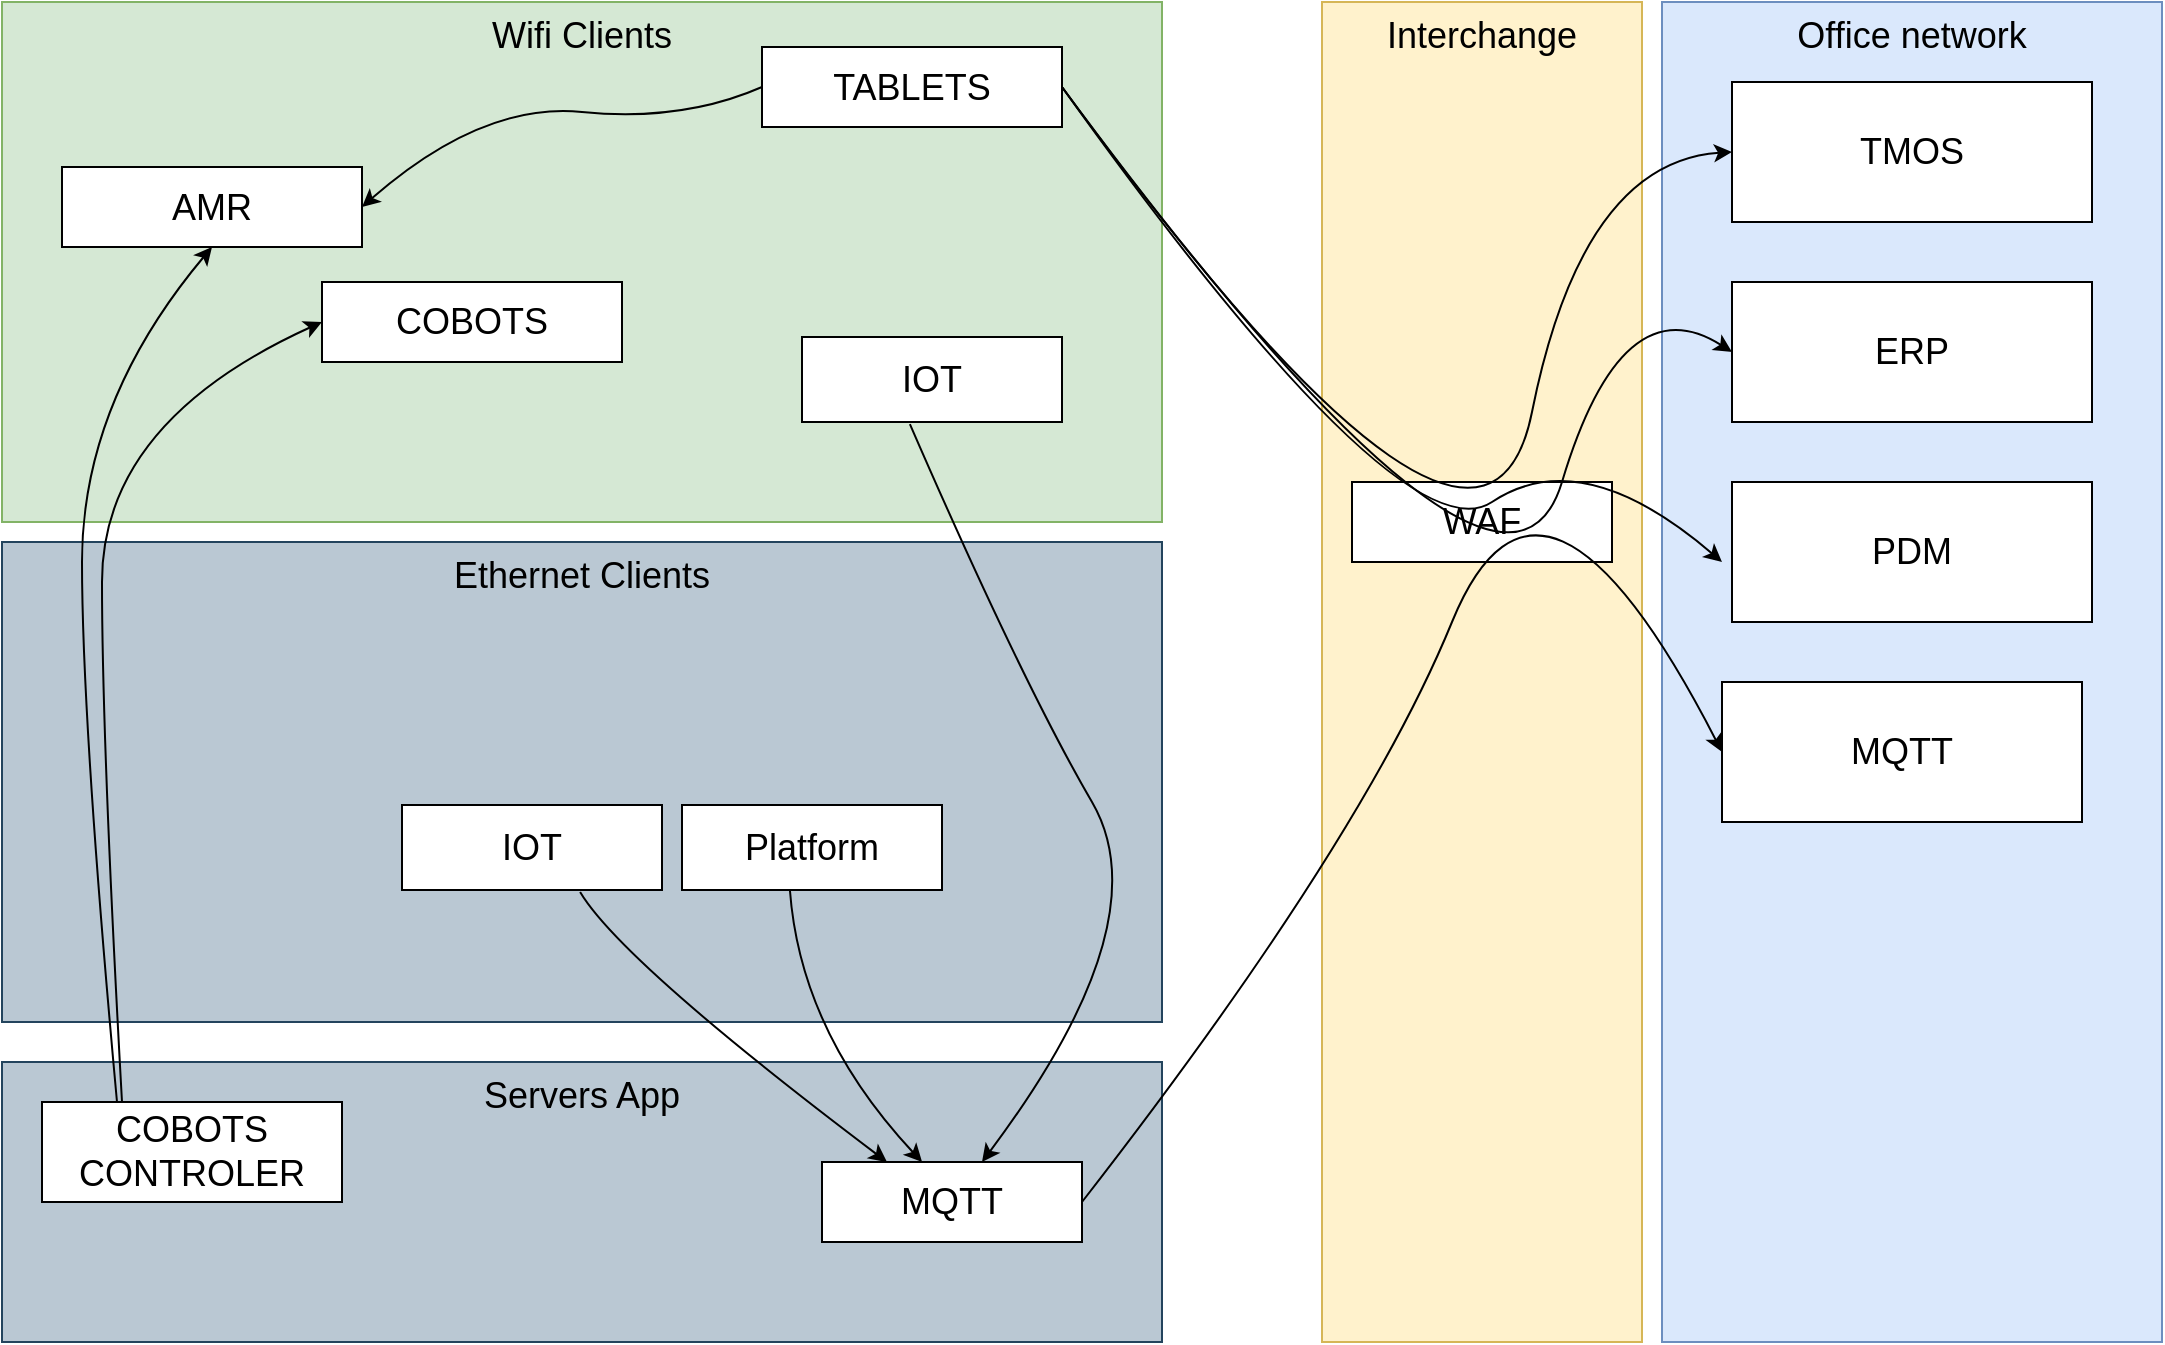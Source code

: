 <mxfile version="20.3.3" type="github">
  <diagram id="R2lEEEUBdFMjLlhIrx00" name="Page-1">
    <mxGraphModel dx="1653" dy="1127" grid="1" gridSize="10" guides="1" tooltips="1" connect="1" arrows="1" fold="1" page="1" pageScale="1" pageWidth="1169" pageHeight="827" math="0" shadow="0" extFonts="Permanent Marker^https://fonts.googleapis.com/css?family=Permanent+Marker">
      <root>
        <mxCell id="0" />
        <mxCell id="1" parent="0" />
        <mxCell id="qvEiRLsKLe_XJbmpoSon-26" value="Servers App" style="rounded=0;whiteSpace=wrap;html=1;labelBackgroundColor=none;labelBorderColor=none;fontSize=18;fillColor=#bac8d3;strokeColor=#23445d;verticalAlign=top;" vertex="1" parent="1">
          <mxGeometry x="70" y="620" width="580" height="140" as="geometry" />
        </mxCell>
        <mxCell id="qvEiRLsKLe_XJbmpoSon-19" value="Office network" style="rounded=0;whiteSpace=wrap;html=1;fontSize=18;labelBackgroundColor=none;labelBorderColor=none;fillColor=#dae8fc;strokeColor=#6c8ebf;verticalAlign=top;" vertex="1" parent="1">
          <mxGeometry x="900" y="90" width="250" height="670" as="geometry" />
        </mxCell>
        <mxCell id="qvEiRLsKLe_XJbmpoSon-22" value="Ethernet Clients" style="rounded=0;whiteSpace=wrap;html=1;labelBackgroundColor=none;labelBorderColor=none;fontSize=18;fillColor=#bac8d3;strokeColor=#23445d;verticalAlign=top;" vertex="1" parent="1">
          <mxGeometry x="70" y="360" width="580" height="240" as="geometry" />
        </mxCell>
        <mxCell id="qvEiRLsKLe_XJbmpoSon-21" value="Wifi Clients" style="rounded=0;whiteSpace=wrap;html=1;labelBackgroundColor=none;labelBorderColor=none;fontSize=18;fillColor=#d5e8d4;strokeColor=#82b366;verticalAlign=top;" vertex="1" parent="1">
          <mxGeometry x="70" y="90" width="580" height="260" as="geometry" />
        </mxCell>
        <mxCell id="qvEiRLsKLe_XJbmpoSon-4" value="TMOS" style="rounded=0;whiteSpace=wrap;html=1;fontSize=18;" vertex="1" parent="1">
          <mxGeometry x="935" y="130" width="180" height="70" as="geometry" />
        </mxCell>
        <mxCell id="qvEiRLsKLe_XJbmpoSon-5" value="AMR" style="rounded=0;whiteSpace=wrap;html=1;fontSize=18;" vertex="1" parent="1">
          <mxGeometry x="100" y="172.5" width="150" height="40" as="geometry" />
        </mxCell>
        <mxCell id="qvEiRLsKLe_XJbmpoSon-6" value="COBOTS" style="rounded=0;whiteSpace=wrap;html=1;fontSize=18;" vertex="1" parent="1">
          <mxGeometry x="230" y="230" width="150" height="40" as="geometry" />
        </mxCell>
        <mxCell id="qvEiRLsKLe_XJbmpoSon-7" value="IOT" style="rounded=0;whiteSpace=wrap;html=1;fontSize=18;" vertex="1" parent="1">
          <mxGeometry x="270" y="491.5" width="130" height="42.5" as="geometry" />
        </mxCell>
        <mxCell id="qvEiRLsKLe_XJbmpoSon-8" value="TABLETS" style="rounded=0;whiteSpace=wrap;html=1;fontSize=18;" vertex="1" parent="1">
          <mxGeometry x="450" y="112.5" width="150" height="40" as="geometry" />
        </mxCell>
        <mxCell id="qvEiRLsKLe_XJbmpoSon-9" value="COBOTS CONTROLER" style="rounded=0;whiteSpace=wrap;html=1;fontSize=18;" vertex="1" parent="1">
          <mxGeometry x="90" y="640" width="150" height="50" as="geometry" />
        </mxCell>
        <mxCell id="qvEiRLsKLe_XJbmpoSon-16" value="MQTT" style="rounded=0;whiteSpace=wrap;html=1;fontSize=18;" vertex="1" parent="1">
          <mxGeometry x="480" y="670" width="130" height="40" as="geometry" />
        </mxCell>
        <mxCell id="qvEiRLsKLe_XJbmpoSon-20" value="Interchange" style="rounded=0;whiteSpace=wrap;html=1;fontSize=18;labelBackgroundColor=none;labelBorderColor=none;fillColor=#fff2cc;strokeColor=#d6b656;verticalAlign=top;" vertex="1" parent="1">
          <mxGeometry x="730" y="90" width="160" height="670" as="geometry" />
        </mxCell>
        <mxCell id="qvEiRLsKLe_XJbmpoSon-17" value="WAF" style="rounded=0;whiteSpace=wrap;html=1;fontSize=18;" vertex="1" parent="1">
          <mxGeometry x="745" y="330" width="130" height="40" as="geometry" />
        </mxCell>
        <mxCell id="qvEiRLsKLe_XJbmpoSon-23" value="ERP" style="rounded=0;whiteSpace=wrap;html=1;fontSize=18;" vertex="1" parent="1">
          <mxGeometry x="935" y="230" width="180" height="70" as="geometry" />
        </mxCell>
        <mxCell id="qvEiRLsKLe_XJbmpoSon-24" value="PDM&lt;span style=&quot;color: rgba(0, 0, 0, 0); font-family: monospace; font-size: 0px; text-align: start;&quot;&gt;%3CmxGraphModel%3E%3Croot%3E%3CmxCell%20id%3D%220%22%2F%3E%3CmxCell%20id%3D%221%22%20parent%3D%220%22%2F%3E%3CmxCell%20id%3D%222%22%20value%3D%22TMOS%22%20style%3D%22rounded%3D0%3BwhiteSpace%3Dwrap%3Bhtml%3D1%3BfontSize%3D18%3B%22%20vertex%3D%221%22%20parent%3D%221%22%3E%3CmxGeometry%20x%3D%22935%22%20y%3D%22130%22%20width%3D%22180%22%20height%3D%2270%22%20as%3D%22geometry%22%2F%3E%3C%2FmxCell%3E%3C%2Froot%3E%3C%2FmxGraphModel%3E&lt;/span&gt;" style="rounded=0;whiteSpace=wrap;html=1;fontSize=18;" vertex="1" parent="1">
          <mxGeometry x="935" y="330" width="180" height="70" as="geometry" />
        </mxCell>
        <mxCell id="qvEiRLsKLe_XJbmpoSon-25" value="MQTT" style="rounded=0;whiteSpace=wrap;html=1;fontSize=18;" vertex="1" parent="1">
          <mxGeometry x="930" y="430" width="180" height="70" as="geometry" />
        </mxCell>
        <mxCell id="qvEiRLsKLe_XJbmpoSon-27" value="IOT" style="rounded=0;whiteSpace=wrap;html=1;fontSize=18;" vertex="1" parent="1">
          <mxGeometry x="470" y="257.5" width="130" height="42.5" as="geometry" />
        </mxCell>
        <mxCell id="qvEiRLsKLe_XJbmpoSon-28" value="Platform" style="rounded=0;whiteSpace=wrap;html=1;fontSize=18;" vertex="1" parent="1">
          <mxGeometry x="410" y="491.5" width="130" height="42.5" as="geometry" />
        </mxCell>
        <mxCell id="qvEiRLsKLe_XJbmpoSon-31" value="" style="curved=1;endArrow=classic;html=1;rounded=0;fontSize=18;exitX=0.415;exitY=1.024;exitDx=0;exitDy=0;exitPerimeter=0;" edge="1" parent="1" source="qvEiRLsKLe_XJbmpoSon-27" target="qvEiRLsKLe_XJbmpoSon-16">
          <mxGeometry width="50" height="50" relative="1" as="geometry">
            <mxPoint x="700" y="510" as="sourcePoint" />
            <mxPoint x="750" y="460" as="targetPoint" />
            <Array as="points">
              <mxPoint x="580" y="430" />
              <mxPoint x="650" y="550" />
            </Array>
          </mxGeometry>
        </mxCell>
        <mxCell id="qvEiRLsKLe_XJbmpoSon-35" value="" style="curved=1;endArrow=classic;html=1;rounded=0;fontSize=18;exitX=1;exitY=0.5;exitDx=0;exitDy=0;entryX=0;entryY=0.5;entryDx=0;entryDy=0;" edge="1" parent="1" source="qvEiRLsKLe_XJbmpoSon-16" target="qvEiRLsKLe_XJbmpoSon-25">
          <mxGeometry width="50" height="50" relative="1" as="geometry">
            <mxPoint x="700" y="510" as="sourcePoint" />
            <mxPoint x="750" y="460" as="targetPoint" />
            <Array as="points">
              <mxPoint x="750" y="510" />
              <mxPoint x="840" y="290" />
            </Array>
          </mxGeometry>
        </mxCell>
        <mxCell id="qvEiRLsKLe_XJbmpoSon-36" value="" style="curved=1;endArrow=classic;html=1;rounded=0;fontSize=18;exitX=1;exitY=0.5;exitDx=0;exitDy=0;entryX=0;entryY=0.5;entryDx=0;entryDy=0;" edge="1" parent="1" source="qvEiRLsKLe_XJbmpoSon-8" target="qvEiRLsKLe_XJbmpoSon-4">
          <mxGeometry width="50" height="50" relative="1" as="geometry">
            <mxPoint x="700" y="510" as="sourcePoint" />
            <mxPoint x="750" y="460" as="targetPoint" />
            <Array as="points">
              <mxPoint x="810" y="420" />
              <mxPoint x="860" y="170" />
            </Array>
          </mxGeometry>
        </mxCell>
        <mxCell id="qvEiRLsKLe_XJbmpoSon-37" value="" style="curved=1;endArrow=classic;html=1;rounded=0;fontSize=18;exitX=1;exitY=0.5;exitDx=0;exitDy=0;entryX=0;entryY=0.5;entryDx=0;entryDy=0;" edge="1" parent="1" source="qvEiRLsKLe_XJbmpoSon-8" target="qvEiRLsKLe_XJbmpoSon-23">
          <mxGeometry width="50" height="50" relative="1" as="geometry">
            <mxPoint x="610" y="142.5" as="sourcePoint" />
            <mxPoint x="945" y="175" as="targetPoint" />
            <Array as="points">
              <mxPoint x="820" y="430" />
              <mxPoint x="880" y="230" />
            </Array>
          </mxGeometry>
        </mxCell>
        <mxCell id="qvEiRLsKLe_XJbmpoSon-38" value="" style="curved=1;endArrow=classic;html=1;rounded=0;fontSize=18;exitX=1;exitY=0.5;exitDx=0;exitDy=0;" edge="1" parent="1" source="qvEiRLsKLe_XJbmpoSon-8">
          <mxGeometry width="50" height="50" relative="1" as="geometry">
            <mxPoint x="620" y="152.5" as="sourcePoint" />
            <mxPoint x="930" y="370" as="targetPoint" />
            <Array as="points">
              <mxPoint x="770" y="370" />
              <mxPoint x="860" y="310" />
            </Array>
          </mxGeometry>
        </mxCell>
        <mxCell id="qvEiRLsKLe_XJbmpoSon-40" value="" style="curved=1;endArrow=classic;html=1;rounded=0;fontSize=18;exitX=0.25;exitY=0;exitDx=0;exitDy=0;entryX=0.5;entryY=1;entryDx=0;entryDy=0;" edge="1" parent="1" source="qvEiRLsKLe_XJbmpoSon-9" target="qvEiRLsKLe_XJbmpoSon-5">
          <mxGeometry width="50" height="50" relative="1" as="geometry">
            <mxPoint x="700" y="510" as="sourcePoint" />
            <mxPoint x="750" y="460" as="targetPoint" />
            <Array as="points">
              <mxPoint x="110" y="450" />
              <mxPoint x="110" y="290" />
            </Array>
          </mxGeometry>
        </mxCell>
        <mxCell id="qvEiRLsKLe_XJbmpoSon-41" value="" style="curved=1;endArrow=classic;html=1;rounded=0;fontSize=18;entryX=0;entryY=0.5;entryDx=0;entryDy=0;" edge="1" parent="1" target="qvEiRLsKLe_XJbmpoSon-6">
          <mxGeometry width="50" height="50" relative="1" as="geometry">
            <mxPoint x="130" y="640" as="sourcePoint" />
            <mxPoint x="185" y="222.5" as="targetPoint" />
            <Array as="points">
              <mxPoint x="120" y="460" />
              <mxPoint x="120" y="300" />
            </Array>
          </mxGeometry>
        </mxCell>
        <mxCell id="qvEiRLsKLe_XJbmpoSon-42" value="" style="curved=1;endArrow=classic;html=1;rounded=0;fontSize=18;exitX=0;exitY=0.5;exitDx=0;exitDy=0;entryX=1;entryY=0.5;entryDx=0;entryDy=0;" edge="1" parent="1" source="qvEiRLsKLe_XJbmpoSon-8" target="qvEiRLsKLe_XJbmpoSon-5">
          <mxGeometry width="50" height="50" relative="1" as="geometry">
            <mxPoint x="700" y="510" as="sourcePoint" />
            <mxPoint x="750" y="460" as="targetPoint" />
            <Array as="points">
              <mxPoint x="410" y="150" />
              <mxPoint x="310" y="140" />
            </Array>
          </mxGeometry>
        </mxCell>
        <mxCell id="qvEiRLsKLe_XJbmpoSon-43" value="" style="curved=1;endArrow=classic;html=1;rounded=0;fontSize=18;exitX=0.685;exitY=1.024;exitDx=0;exitDy=0;exitPerimeter=0;entryX=0.25;entryY=0;entryDx=0;entryDy=0;" edge="1" parent="1" source="qvEiRLsKLe_XJbmpoSon-7" target="qvEiRLsKLe_XJbmpoSon-16">
          <mxGeometry width="50" height="50" relative="1" as="geometry">
            <mxPoint x="700" y="510" as="sourcePoint" />
            <mxPoint x="750" y="460" as="targetPoint" />
            <Array as="points">
              <mxPoint x="380" y="570" />
            </Array>
          </mxGeometry>
        </mxCell>
        <mxCell id="qvEiRLsKLe_XJbmpoSon-44" value="" style="curved=1;endArrow=classic;html=1;rounded=0;fontSize=18;exitX=0.415;exitY=1;exitDx=0;exitDy=0;exitPerimeter=0;entryX=0.385;entryY=0;entryDx=0;entryDy=0;entryPerimeter=0;" edge="1" parent="1" source="qvEiRLsKLe_XJbmpoSon-28" target="qvEiRLsKLe_XJbmpoSon-16">
          <mxGeometry width="50" height="50" relative="1" as="geometry">
            <mxPoint x="448.27" y="570" as="sourcePoint" />
            <mxPoint x="601.72" y="704.98" as="targetPoint" />
            <Array as="points">
              <mxPoint x="469.22" y="604.98" />
            </Array>
          </mxGeometry>
        </mxCell>
      </root>
    </mxGraphModel>
  </diagram>
</mxfile>
